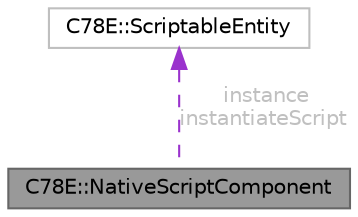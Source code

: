 digraph "C78E::NativeScriptComponent"
{
 // LATEX_PDF_SIZE
  bgcolor="transparent";
  edge [fontname=Helvetica,fontsize=10,labelfontname=Helvetica,labelfontsize=10];
  node [fontname=Helvetica,fontsize=10,shape=box,height=0.2,width=0.4];
  Node1 [id="Node000001",label="C78E::NativeScriptComponent",height=0.2,width=0.4,color="gray40", fillcolor="grey60", style="filled", fontcolor="black",tooltip=" "];
  Node2 -> Node1 [id="edge1_Node000001_Node000002",dir="back",color="darkorchid3",style="dashed",tooltip=" ",label=" instance\ninstantiateScript",fontcolor="grey" ];
  Node2 [id="Node000002",label="C78E::ScriptableEntity",height=0.2,width=0.4,color="grey75", fillcolor="white", style="filled",URL="$db/de4/class_c78_e_1_1_scriptable_entity.html",tooltip=" "];
}
